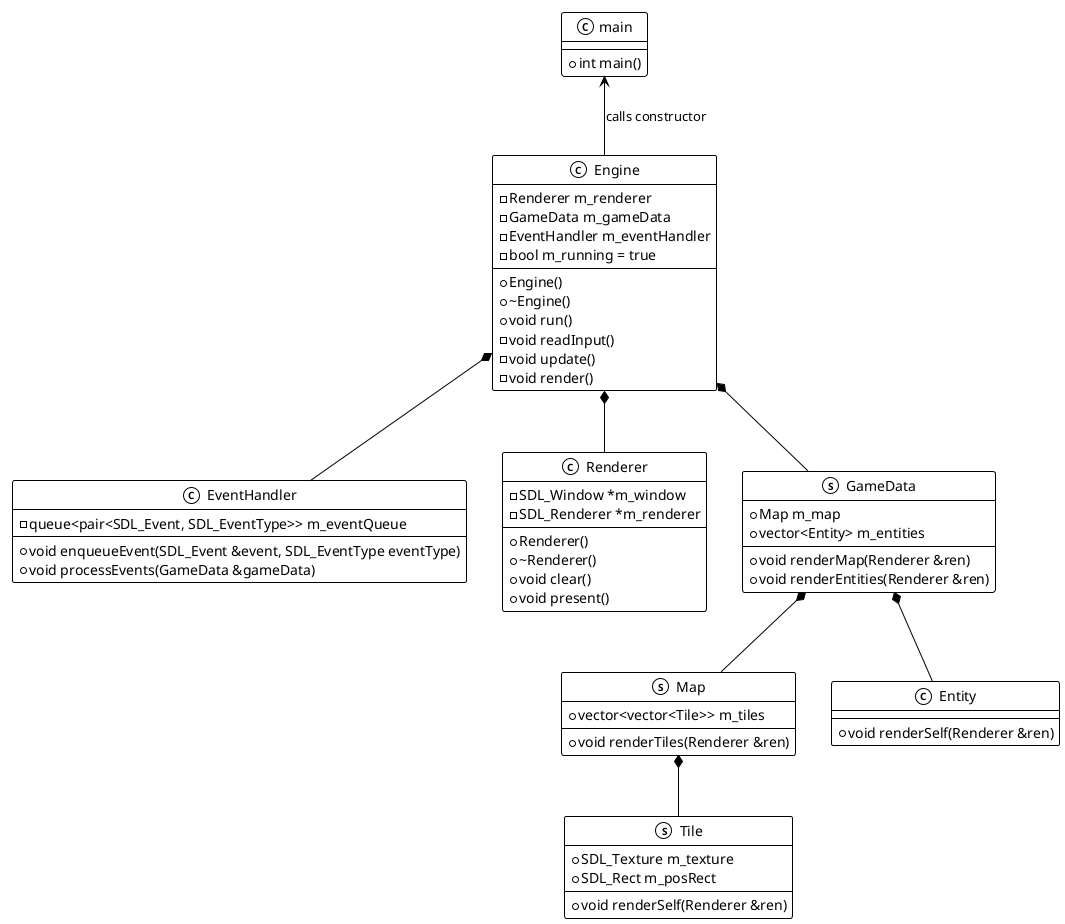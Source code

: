 @startuml
'https://plantuml.com/class-diagram

!theme mono

class main {
    + int main()
}

class Engine {
    - Renderer m_renderer
    - GameData m_gameData
    - EventHandler m_eventHandler
    - bool m_running = true

    + Engine()
    + ~Engine()
    + void run()
    - void readInput()
    - void update()
    - void render()
}

class EventHandler {
    - queue<pair<SDL_Event, SDL_EventType>> m_eventQueue

    + void enqueueEvent(SDL_Event &event, SDL_EventType eventType)
    + void processEvents(GameData &gameData)
}

class Renderer {
    - SDL_Window *m_window
    - SDL_Renderer *m_renderer

    + Renderer()
    + ~Renderer()
    + void clear()
    + void present()
}

struct GameData {
    + Map m_map
    + vector<Entity> m_entities

    + void renderMap(Renderer &ren)
    + void renderEntities(Renderer &ren)
}

struct Map {
    + vector<vector<Tile>> m_tiles

    + void renderTiles(Renderer &ren)
}

struct Tile {
    + SDL_Texture m_texture
    + SDL_Rect m_posRect

    + void renderSelf(Renderer &ren)
}

class Entity {
    + void renderSelf(Renderer &ren)
}





main <-- Engine : calls constructor

Engine *-- Renderer
Engine *-- GameData
Engine *-- EventHandler

GameData *-- Map
GameData *-- Entity

Map *-- Tile

@enduml